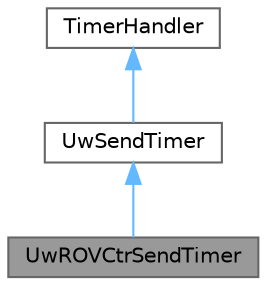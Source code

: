 digraph "UwROVCtrSendTimer"
{
 // LATEX_PDF_SIZE
  bgcolor="transparent";
  edge [fontname=Helvetica,fontsize=10,labelfontname=Helvetica,labelfontsize=10];
  node [fontname=Helvetica,fontsize=10,shape=box,height=0.2,width=0.4];
  Node1 [id="Node000001",label="UwROVCtrSendTimer",height=0.2,width=0.4,color="gray40", fillcolor="grey60", style="filled", fontcolor="black",tooltip="UwSendTimer class is used to handle the scheduling period of UWROV packets."];
  Node2 -> Node1 [id="edge1_Node000001_Node000002",dir="back",color="steelblue1",style="solid",tooltip=" "];
  Node2 [id="Node000002",label="UwSendTimer",height=0.2,width=0.4,color="gray40", fillcolor="white", style="filled",URL="$classUwSendTimer.html",tooltip="UwSendTimer class is used to handle the scheduling period of UWCBR packets."];
  Node3 -> Node2 [id="edge2_Node000002_Node000003",dir="back",color="steelblue1",style="solid",tooltip=" "];
  Node3 [id="Node000003",label="TimerHandler",height=0.2,width=0.4,color="gray40", fillcolor="white", style="filled",tooltip=" "];
}
